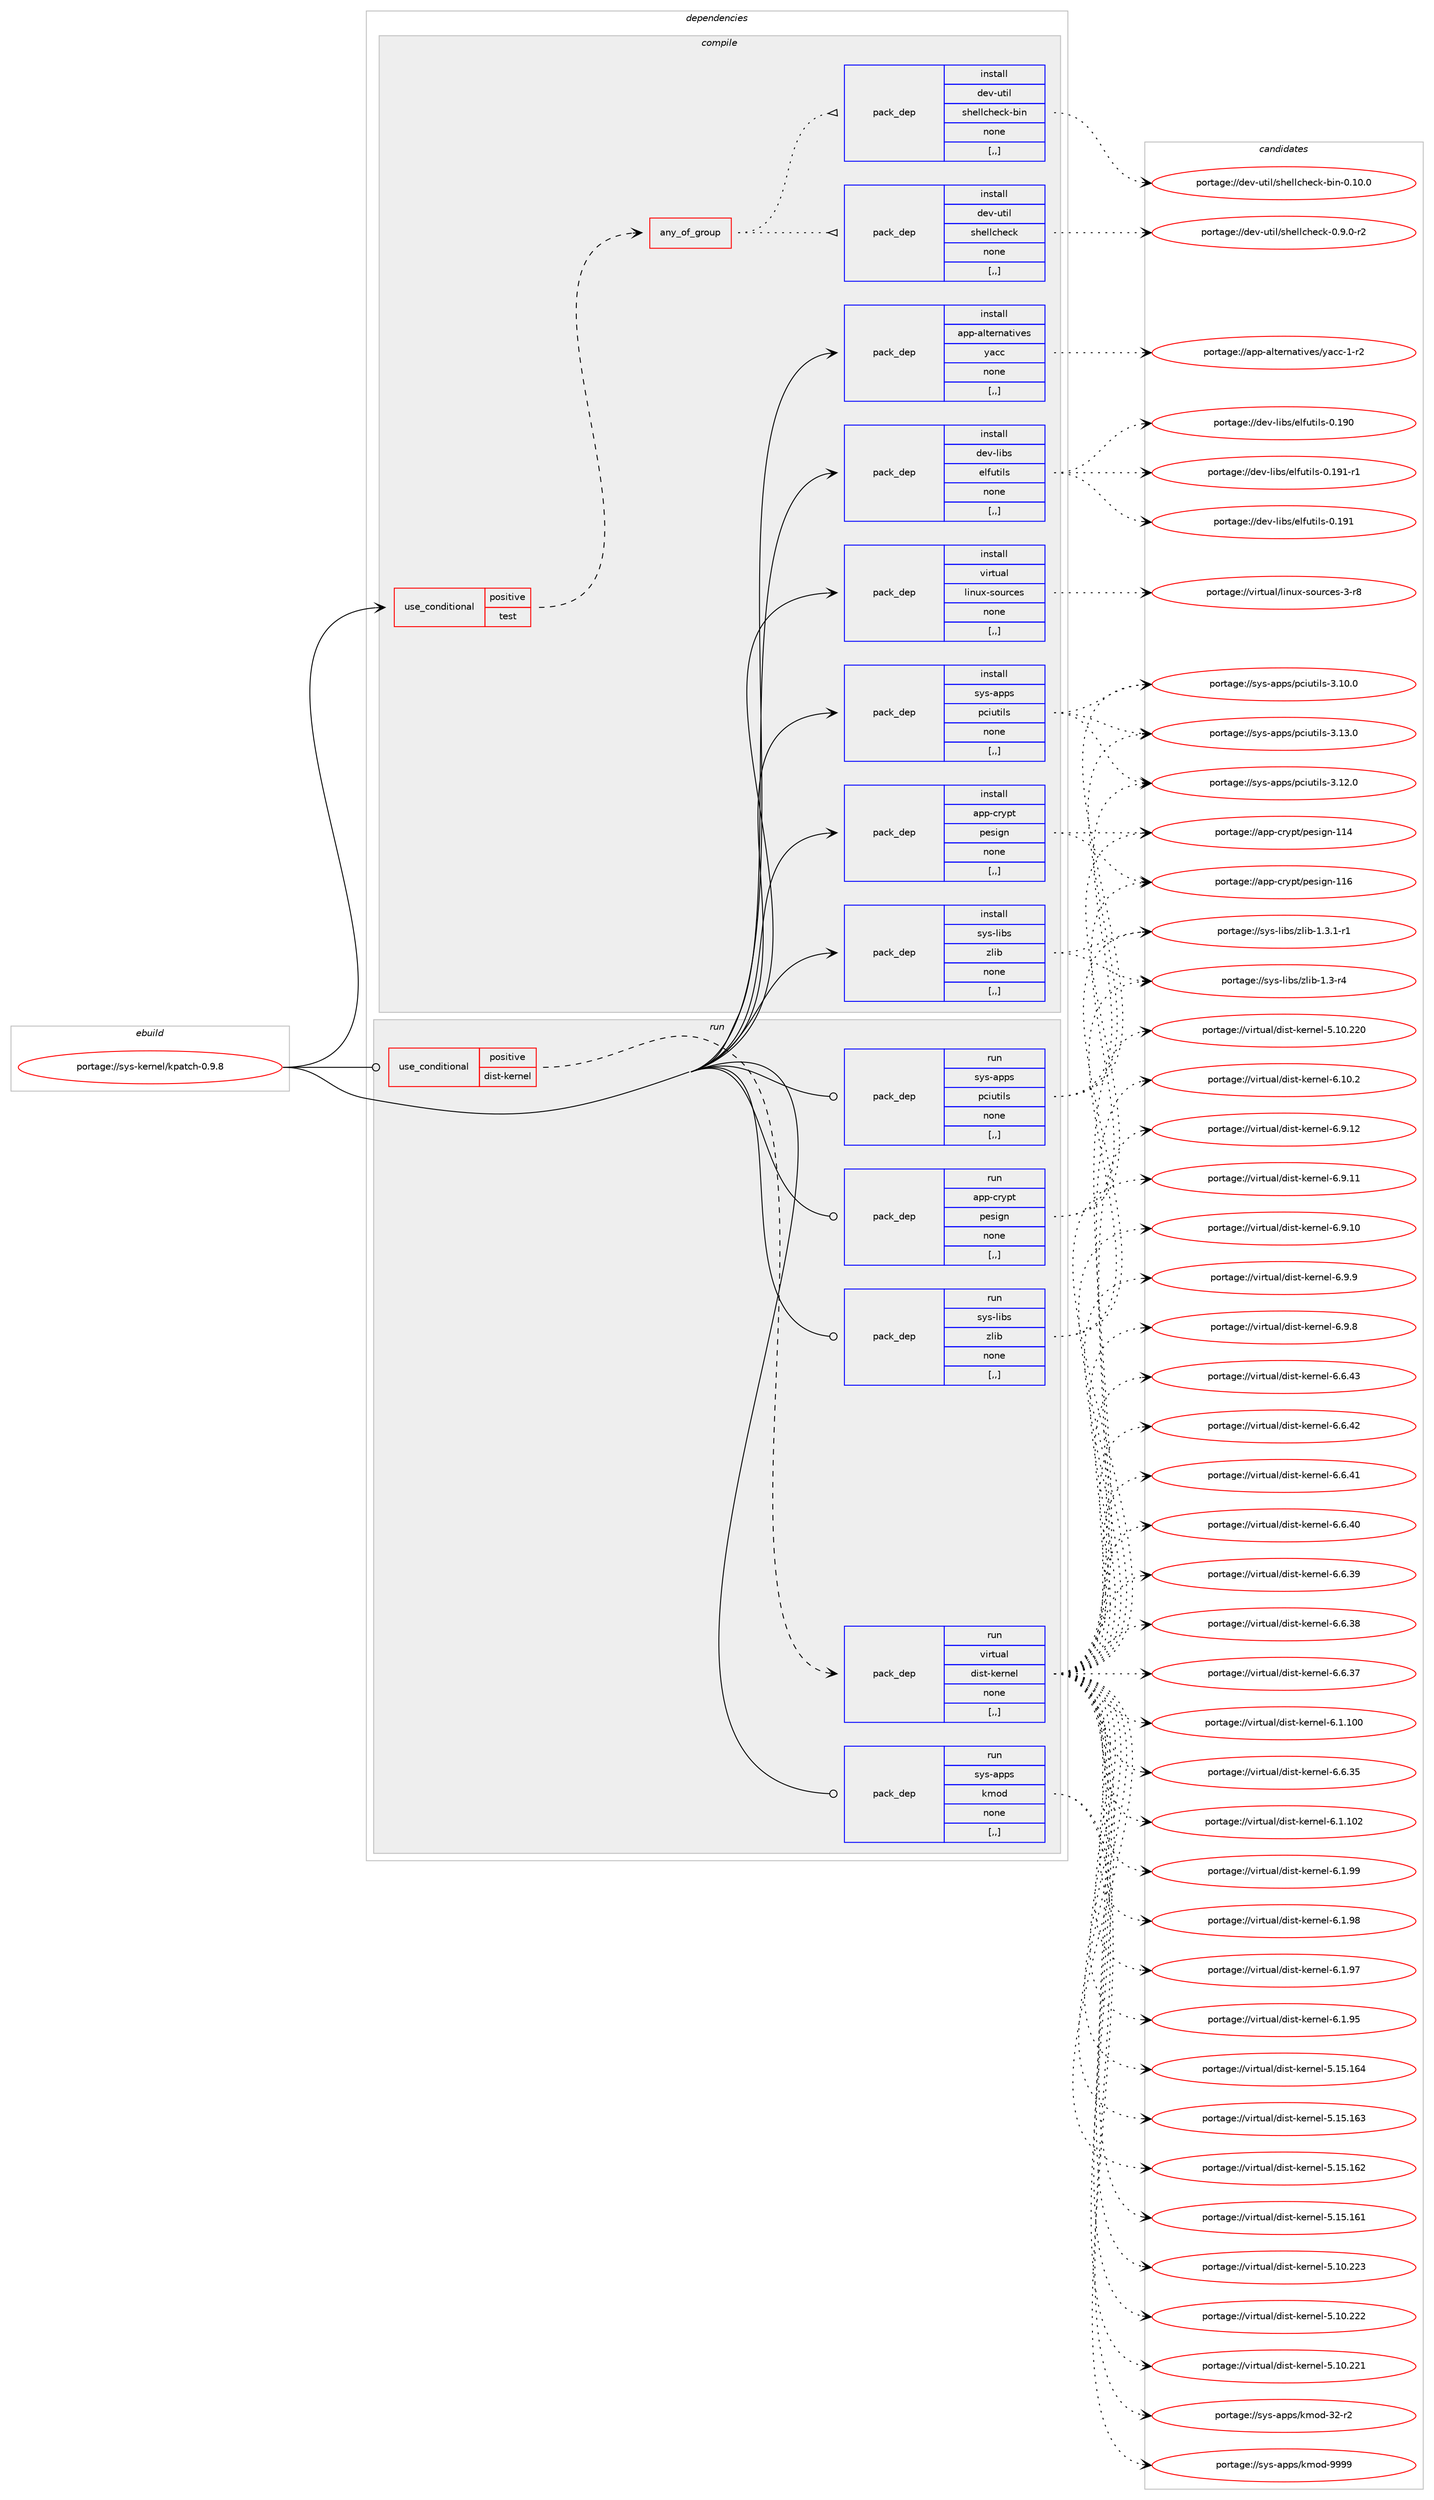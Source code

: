 digraph prolog {

# *************
# Graph options
# *************

newrank=true;
concentrate=true;
compound=true;
graph [rankdir=LR,fontname=Helvetica,fontsize=10,ranksep=1.5];#, ranksep=2.5, nodesep=0.2];
edge  [arrowhead=vee];
node  [fontname=Helvetica,fontsize=10];

# **********
# The ebuild
# **********

subgraph cluster_leftcol {
color=gray;
label=<<i>ebuild</i>>;
id [label="portage://sys-kernel/kpatch-0.9.8", color=red, width=4, href="../sys-kernel/kpatch-0.9.8.svg"];
}

# ****************
# The dependencies
# ****************

subgraph cluster_midcol {
color=gray;
label=<<i>dependencies</i>>;
subgraph cluster_compile {
fillcolor="#eeeeee";
style=filled;
label=<<i>compile</i>>;
subgraph cond116844 {
dependency438870 [label=<<TABLE BORDER="0" CELLBORDER="1" CELLSPACING="0" CELLPADDING="4"><TR><TD ROWSPAN="3" CELLPADDING="10">use_conditional</TD></TR><TR><TD>positive</TD></TR><TR><TD>test</TD></TR></TABLE>>, shape=none, color=red];
subgraph any2764 {
dependency438871 [label=<<TABLE BORDER="0" CELLBORDER="1" CELLSPACING="0" CELLPADDING="4"><TR><TD CELLPADDING="10">any_of_group</TD></TR></TABLE>>, shape=none, color=red];subgraph pack319033 {
dependency438872 [label=<<TABLE BORDER="0" CELLBORDER="1" CELLSPACING="0" CELLPADDING="4" WIDTH="220"><TR><TD ROWSPAN="6" CELLPADDING="30">pack_dep</TD></TR><TR><TD WIDTH="110">install</TD></TR><TR><TD>dev-util</TD></TR><TR><TD>shellcheck-bin</TD></TR><TR><TD>none</TD></TR><TR><TD>[,,]</TD></TR></TABLE>>, shape=none, color=blue];
}
dependency438871:e -> dependency438872:w [weight=20,style="dotted",arrowhead="oinv"];
subgraph pack319034 {
dependency438873 [label=<<TABLE BORDER="0" CELLBORDER="1" CELLSPACING="0" CELLPADDING="4" WIDTH="220"><TR><TD ROWSPAN="6" CELLPADDING="30">pack_dep</TD></TR><TR><TD WIDTH="110">install</TD></TR><TR><TD>dev-util</TD></TR><TR><TD>shellcheck</TD></TR><TR><TD>none</TD></TR><TR><TD>[,,]</TD></TR></TABLE>>, shape=none, color=blue];
}
dependency438871:e -> dependency438873:w [weight=20,style="dotted",arrowhead="oinv"];
}
dependency438870:e -> dependency438871:w [weight=20,style="dashed",arrowhead="vee"];
}
id:e -> dependency438870:w [weight=20,style="solid",arrowhead="vee"];
subgraph pack319035 {
dependency438874 [label=<<TABLE BORDER="0" CELLBORDER="1" CELLSPACING="0" CELLPADDING="4" WIDTH="220"><TR><TD ROWSPAN="6" CELLPADDING="30">pack_dep</TD></TR><TR><TD WIDTH="110">install</TD></TR><TR><TD>app-alternatives</TD></TR><TR><TD>yacc</TD></TR><TR><TD>none</TD></TR><TR><TD>[,,]</TD></TR></TABLE>>, shape=none, color=blue];
}
id:e -> dependency438874:w [weight=20,style="solid",arrowhead="vee"];
subgraph pack319036 {
dependency438875 [label=<<TABLE BORDER="0" CELLBORDER="1" CELLSPACING="0" CELLPADDING="4" WIDTH="220"><TR><TD ROWSPAN="6" CELLPADDING="30">pack_dep</TD></TR><TR><TD WIDTH="110">install</TD></TR><TR><TD>app-crypt</TD></TR><TR><TD>pesign</TD></TR><TR><TD>none</TD></TR><TR><TD>[,,]</TD></TR></TABLE>>, shape=none, color=blue];
}
id:e -> dependency438875:w [weight=20,style="solid",arrowhead="vee"];
subgraph pack319037 {
dependency438876 [label=<<TABLE BORDER="0" CELLBORDER="1" CELLSPACING="0" CELLPADDING="4" WIDTH="220"><TR><TD ROWSPAN="6" CELLPADDING="30">pack_dep</TD></TR><TR><TD WIDTH="110">install</TD></TR><TR><TD>dev-libs</TD></TR><TR><TD>elfutils</TD></TR><TR><TD>none</TD></TR><TR><TD>[,,]</TD></TR></TABLE>>, shape=none, color=blue];
}
id:e -> dependency438876:w [weight=20,style="solid",arrowhead="vee"];
subgraph pack319038 {
dependency438877 [label=<<TABLE BORDER="0" CELLBORDER="1" CELLSPACING="0" CELLPADDING="4" WIDTH="220"><TR><TD ROWSPAN="6" CELLPADDING="30">pack_dep</TD></TR><TR><TD WIDTH="110">install</TD></TR><TR><TD>sys-apps</TD></TR><TR><TD>pciutils</TD></TR><TR><TD>none</TD></TR><TR><TD>[,,]</TD></TR></TABLE>>, shape=none, color=blue];
}
id:e -> dependency438877:w [weight=20,style="solid",arrowhead="vee"];
subgraph pack319039 {
dependency438878 [label=<<TABLE BORDER="0" CELLBORDER="1" CELLSPACING="0" CELLPADDING="4" WIDTH="220"><TR><TD ROWSPAN="6" CELLPADDING="30">pack_dep</TD></TR><TR><TD WIDTH="110">install</TD></TR><TR><TD>sys-libs</TD></TR><TR><TD>zlib</TD></TR><TR><TD>none</TD></TR><TR><TD>[,,]</TD></TR></TABLE>>, shape=none, color=blue];
}
id:e -> dependency438878:w [weight=20,style="solid",arrowhead="vee"];
subgraph pack319040 {
dependency438879 [label=<<TABLE BORDER="0" CELLBORDER="1" CELLSPACING="0" CELLPADDING="4" WIDTH="220"><TR><TD ROWSPAN="6" CELLPADDING="30">pack_dep</TD></TR><TR><TD WIDTH="110">install</TD></TR><TR><TD>virtual</TD></TR><TR><TD>linux-sources</TD></TR><TR><TD>none</TD></TR><TR><TD>[,,]</TD></TR></TABLE>>, shape=none, color=blue];
}
id:e -> dependency438879:w [weight=20,style="solid",arrowhead="vee"];
}
subgraph cluster_compileandrun {
fillcolor="#eeeeee";
style=filled;
label=<<i>compile and run</i>>;
}
subgraph cluster_run {
fillcolor="#eeeeee";
style=filled;
label=<<i>run</i>>;
subgraph cond116845 {
dependency438880 [label=<<TABLE BORDER="0" CELLBORDER="1" CELLSPACING="0" CELLPADDING="4"><TR><TD ROWSPAN="3" CELLPADDING="10">use_conditional</TD></TR><TR><TD>positive</TD></TR><TR><TD>dist-kernel</TD></TR></TABLE>>, shape=none, color=red];
subgraph pack319041 {
dependency438881 [label=<<TABLE BORDER="0" CELLBORDER="1" CELLSPACING="0" CELLPADDING="4" WIDTH="220"><TR><TD ROWSPAN="6" CELLPADDING="30">pack_dep</TD></TR><TR><TD WIDTH="110">run</TD></TR><TR><TD>virtual</TD></TR><TR><TD>dist-kernel</TD></TR><TR><TD>none</TD></TR><TR><TD>[,,]</TD></TR></TABLE>>, shape=none, color=blue];
}
dependency438880:e -> dependency438881:w [weight=20,style="dashed",arrowhead="vee"];
}
id:e -> dependency438880:w [weight=20,style="solid",arrowhead="odot"];
subgraph pack319042 {
dependency438882 [label=<<TABLE BORDER="0" CELLBORDER="1" CELLSPACING="0" CELLPADDING="4" WIDTH="220"><TR><TD ROWSPAN="6" CELLPADDING="30">pack_dep</TD></TR><TR><TD WIDTH="110">run</TD></TR><TR><TD>app-crypt</TD></TR><TR><TD>pesign</TD></TR><TR><TD>none</TD></TR><TR><TD>[,,]</TD></TR></TABLE>>, shape=none, color=blue];
}
id:e -> dependency438882:w [weight=20,style="solid",arrowhead="odot"];
subgraph pack319043 {
dependency438883 [label=<<TABLE BORDER="0" CELLBORDER="1" CELLSPACING="0" CELLPADDING="4" WIDTH="220"><TR><TD ROWSPAN="6" CELLPADDING="30">pack_dep</TD></TR><TR><TD WIDTH="110">run</TD></TR><TR><TD>sys-apps</TD></TR><TR><TD>kmod</TD></TR><TR><TD>none</TD></TR><TR><TD>[,,]</TD></TR></TABLE>>, shape=none, color=blue];
}
id:e -> dependency438883:w [weight=20,style="solid",arrowhead="odot"];
subgraph pack319044 {
dependency438884 [label=<<TABLE BORDER="0" CELLBORDER="1" CELLSPACING="0" CELLPADDING="4" WIDTH="220"><TR><TD ROWSPAN="6" CELLPADDING="30">pack_dep</TD></TR><TR><TD WIDTH="110">run</TD></TR><TR><TD>sys-apps</TD></TR><TR><TD>pciutils</TD></TR><TR><TD>none</TD></TR><TR><TD>[,,]</TD></TR></TABLE>>, shape=none, color=blue];
}
id:e -> dependency438884:w [weight=20,style="solid",arrowhead="odot"];
subgraph pack319045 {
dependency438885 [label=<<TABLE BORDER="0" CELLBORDER="1" CELLSPACING="0" CELLPADDING="4" WIDTH="220"><TR><TD ROWSPAN="6" CELLPADDING="30">pack_dep</TD></TR><TR><TD WIDTH="110">run</TD></TR><TR><TD>sys-libs</TD></TR><TR><TD>zlib</TD></TR><TR><TD>none</TD></TR><TR><TD>[,,]</TD></TR></TABLE>>, shape=none, color=blue];
}
id:e -> dependency438885:w [weight=20,style="solid",arrowhead="odot"];
}
}

# **************
# The candidates
# **************

subgraph cluster_choices {
rank=same;
color=gray;
label=<<i>candidates</i>>;

subgraph choice319033 {
color=black;
nodesep=1;
choice10010111845117116105108471151041011081089910410199107459810511045484649484648 [label="portage://dev-util/shellcheck-bin-0.10.0", color=red, width=4,href="../dev-util/shellcheck-bin-0.10.0.svg"];
dependency438872:e -> choice10010111845117116105108471151041011081089910410199107459810511045484649484648:w [style=dotted,weight="100"];
}
subgraph choice319034 {
color=black;
nodesep=1;
choice100101118451171161051084711510410110810899104101991074548465746484511450 [label="portage://dev-util/shellcheck-0.9.0-r2", color=red, width=4,href="../dev-util/shellcheck-0.9.0-r2.svg"];
dependency438873:e -> choice100101118451171161051084711510410110810899104101991074548465746484511450:w [style=dotted,weight="100"];
}
subgraph choice319035 {
color=black;
nodesep=1;
choice971121124597108116101114110971161051181011154712197999945494511450 [label="portage://app-alternatives/yacc-1-r2", color=red, width=4,href="../app-alternatives/yacc-1-r2.svg"];
dependency438874:e -> choice971121124597108116101114110971161051181011154712197999945494511450:w [style=dotted,weight="100"];
}
subgraph choice319036 {
color=black;
nodesep=1;
choice9711211245991141211121164711210111510510311045494954 [label="portage://app-crypt/pesign-116", color=red, width=4,href="../app-crypt/pesign-116.svg"];
choice9711211245991141211121164711210111510510311045494952 [label="portage://app-crypt/pesign-114", color=red, width=4,href="../app-crypt/pesign-114.svg"];
dependency438875:e -> choice9711211245991141211121164711210111510510311045494954:w [style=dotted,weight="100"];
dependency438875:e -> choice9711211245991141211121164711210111510510311045494952:w [style=dotted,weight="100"];
}
subgraph choice319037 {
color=black;
nodesep=1;
choice1001011184510810598115471011081021171161051081154548464957494511449 [label="portage://dev-libs/elfutils-0.191-r1", color=red, width=4,href="../dev-libs/elfutils-0.191-r1.svg"];
choice100101118451081059811547101108102117116105108115454846495749 [label="portage://dev-libs/elfutils-0.191", color=red, width=4,href="../dev-libs/elfutils-0.191.svg"];
choice100101118451081059811547101108102117116105108115454846495748 [label="portage://dev-libs/elfutils-0.190", color=red, width=4,href="../dev-libs/elfutils-0.190.svg"];
dependency438876:e -> choice1001011184510810598115471011081021171161051081154548464957494511449:w [style=dotted,weight="100"];
dependency438876:e -> choice100101118451081059811547101108102117116105108115454846495749:w [style=dotted,weight="100"];
dependency438876:e -> choice100101118451081059811547101108102117116105108115454846495748:w [style=dotted,weight="100"];
}
subgraph choice319038 {
color=black;
nodesep=1;
choice1151211154597112112115471129910511711610510811545514649514648 [label="portage://sys-apps/pciutils-3.13.0", color=red, width=4,href="../sys-apps/pciutils-3.13.0.svg"];
choice1151211154597112112115471129910511711610510811545514649504648 [label="portage://sys-apps/pciutils-3.12.0", color=red, width=4,href="../sys-apps/pciutils-3.12.0.svg"];
choice1151211154597112112115471129910511711610510811545514649484648 [label="portage://sys-apps/pciutils-3.10.0", color=red, width=4,href="../sys-apps/pciutils-3.10.0.svg"];
dependency438877:e -> choice1151211154597112112115471129910511711610510811545514649514648:w [style=dotted,weight="100"];
dependency438877:e -> choice1151211154597112112115471129910511711610510811545514649504648:w [style=dotted,weight="100"];
dependency438877:e -> choice1151211154597112112115471129910511711610510811545514649484648:w [style=dotted,weight="100"];
}
subgraph choice319039 {
color=black;
nodesep=1;
choice115121115451081059811547122108105984549465146494511449 [label="portage://sys-libs/zlib-1.3.1-r1", color=red, width=4,href="../sys-libs/zlib-1.3.1-r1.svg"];
choice11512111545108105981154712210810598454946514511452 [label="portage://sys-libs/zlib-1.3-r4", color=red, width=4,href="../sys-libs/zlib-1.3-r4.svg"];
dependency438878:e -> choice115121115451081059811547122108105984549465146494511449:w [style=dotted,weight="100"];
dependency438878:e -> choice11512111545108105981154712210810598454946514511452:w [style=dotted,weight="100"];
}
subgraph choice319040 {
color=black;
nodesep=1;
choice1181051141161179710847108105110117120451151111171149910111545514511456 [label="portage://virtual/linux-sources-3-r8", color=red, width=4,href="../virtual/linux-sources-3-r8.svg"];
dependency438879:e -> choice1181051141161179710847108105110117120451151111171149910111545514511456:w [style=dotted,weight="100"];
}
subgraph choice319041 {
color=black;
nodesep=1;
choice11810511411611797108471001051151164510710111411010110845544649484650 [label="portage://virtual/dist-kernel-6.10.2", color=red, width=4,href="../virtual/dist-kernel-6.10.2.svg"];
choice11810511411611797108471001051151164510710111411010110845544657464950 [label="portage://virtual/dist-kernel-6.9.12", color=red, width=4,href="../virtual/dist-kernel-6.9.12.svg"];
choice11810511411611797108471001051151164510710111411010110845544657464949 [label="portage://virtual/dist-kernel-6.9.11", color=red, width=4,href="../virtual/dist-kernel-6.9.11.svg"];
choice11810511411611797108471001051151164510710111411010110845544657464948 [label="portage://virtual/dist-kernel-6.9.10", color=red, width=4,href="../virtual/dist-kernel-6.9.10.svg"];
choice118105114116117971084710010511511645107101114110101108455446574657 [label="portage://virtual/dist-kernel-6.9.9", color=red, width=4,href="../virtual/dist-kernel-6.9.9.svg"];
choice118105114116117971084710010511511645107101114110101108455446574656 [label="portage://virtual/dist-kernel-6.9.8", color=red, width=4,href="../virtual/dist-kernel-6.9.8.svg"];
choice11810511411611797108471001051151164510710111411010110845544654465251 [label="portage://virtual/dist-kernel-6.6.43", color=red, width=4,href="../virtual/dist-kernel-6.6.43.svg"];
choice11810511411611797108471001051151164510710111411010110845544654465250 [label="portage://virtual/dist-kernel-6.6.42", color=red, width=4,href="../virtual/dist-kernel-6.6.42.svg"];
choice11810511411611797108471001051151164510710111411010110845544654465249 [label="portage://virtual/dist-kernel-6.6.41", color=red, width=4,href="../virtual/dist-kernel-6.6.41.svg"];
choice11810511411611797108471001051151164510710111411010110845544654465248 [label="portage://virtual/dist-kernel-6.6.40", color=red, width=4,href="../virtual/dist-kernel-6.6.40.svg"];
choice11810511411611797108471001051151164510710111411010110845544654465157 [label="portage://virtual/dist-kernel-6.6.39", color=red, width=4,href="../virtual/dist-kernel-6.6.39.svg"];
choice11810511411611797108471001051151164510710111411010110845544654465156 [label="portage://virtual/dist-kernel-6.6.38", color=red, width=4,href="../virtual/dist-kernel-6.6.38.svg"];
choice11810511411611797108471001051151164510710111411010110845544654465155 [label="portage://virtual/dist-kernel-6.6.37", color=red, width=4,href="../virtual/dist-kernel-6.6.37.svg"];
choice11810511411611797108471001051151164510710111411010110845544654465153 [label="portage://virtual/dist-kernel-6.6.35", color=red, width=4,href="../virtual/dist-kernel-6.6.35.svg"];
choice1181051141161179710847100105115116451071011141101011084554464946494850 [label="portage://virtual/dist-kernel-6.1.102", color=red, width=4,href="../virtual/dist-kernel-6.1.102.svg"];
choice1181051141161179710847100105115116451071011141101011084554464946494848 [label="portage://virtual/dist-kernel-6.1.100", color=red, width=4,href="../virtual/dist-kernel-6.1.100.svg"];
choice11810511411611797108471001051151164510710111411010110845544649465757 [label="portage://virtual/dist-kernel-6.1.99", color=red, width=4,href="../virtual/dist-kernel-6.1.99.svg"];
choice11810511411611797108471001051151164510710111411010110845544649465756 [label="portage://virtual/dist-kernel-6.1.98", color=red, width=4,href="../virtual/dist-kernel-6.1.98.svg"];
choice11810511411611797108471001051151164510710111411010110845544649465755 [label="portage://virtual/dist-kernel-6.1.97", color=red, width=4,href="../virtual/dist-kernel-6.1.97.svg"];
choice11810511411611797108471001051151164510710111411010110845544649465753 [label="portage://virtual/dist-kernel-6.1.95", color=red, width=4,href="../virtual/dist-kernel-6.1.95.svg"];
choice118105114116117971084710010511511645107101114110101108455346495346495452 [label="portage://virtual/dist-kernel-5.15.164", color=red, width=4,href="../virtual/dist-kernel-5.15.164.svg"];
choice118105114116117971084710010511511645107101114110101108455346495346495451 [label="portage://virtual/dist-kernel-5.15.163", color=red, width=4,href="../virtual/dist-kernel-5.15.163.svg"];
choice118105114116117971084710010511511645107101114110101108455346495346495450 [label="portage://virtual/dist-kernel-5.15.162", color=red, width=4,href="../virtual/dist-kernel-5.15.162.svg"];
choice118105114116117971084710010511511645107101114110101108455346495346495449 [label="portage://virtual/dist-kernel-5.15.161", color=red, width=4,href="../virtual/dist-kernel-5.15.161.svg"];
choice118105114116117971084710010511511645107101114110101108455346494846505051 [label="portage://virtual/dist-kernel-5.10.223", color=red, width=4,href="../virtual/dist-kernel-5.10.223.svg"];
choice118105114116117971084710010511511645107101114110101108455346494846505050 [label="portage://virtual/dist-kernel-5.10.222", color=red, width=4,href="../virtual/dist-kernel-5.10.222.svg"];
choice118105114116117971084710010511511645107101114110101108455346494846505049 [label="portage://virtual/dist-kernel-5.10.221", color=red, width=4,href="../virtual/dist-kernel-5.10.221.svg"];
choice118105114116117971084710010511511645107101114110101108455346494846505048 [label="portage://virtual/dist-kernel-5.10.220", color=red, width=4,href="../virtual/dist-kernel-5.10.220.svg"];
dependency438881:e -> choice11810511411611797108471001051151164510710111411010110845544649484650:w [style=dotted,weight="100"];
dependency438881:e -> choice11810511411611797108471001051151164510710111411010110845544657464950:w [style=dotted,weight="100"];
dependency438881:e -> choice11810511411611797108471001051151164510710111411010110845544657464949:w [style=dotted,weight="100"];
dependency438881:e -> choice11810511411611797108471001051151164510710111411010110845544657464948:w [style=dotted,weight="100"];
dependency438881:e -> choice118105114116117971084710010511511645107101114110101108455446574657:w [style=dotted,weight="100"];
dependency438881:e -> choice118105114116117971084710010511511645107101114110101108455446574656:w [style=dotted,weight="100"];
dependency438881:e -> choice11810511411611797108471001051151164510710111411010110845544654465251:w [style=dotted,weight="100"];
dependency438881:e -> choice11810511411611797108471001051151164510710111411010110845544654465250:w [style=dotted,weight="100"];
dependency438881:e -> choice11810511411611797108471001051151164510710111411010110845544654465249:w [style=dotted,weight="100"];
dependency438881:e -> choice11810511411611797108471001051151164510710111411010110845544654465248:w [style=dotted,weight="100"];
dependency438881:e -> choice11810511411611797108471001051151164510710111411010110845544654465157:w [style=dotted,weight="100"];
dependency438881:e -> choice11810511411611797108471001051151164510710111411010110845544654465156:w [style=dotted,weight="100"];
dependency438881:e -> choice11810511411611797108471001051151164510710111411010110845544654465155:w [style=dotted,weight="100"];
dependency438881:e -> choice11810511411611797108471001051151164510710111411010110845544654465153:w [style=dotted,weight="100"];
dependency438881:e -> choice1181051141161179710847100105115116451071011141101011084554464946494850:w [style=dotted,weight="100"];
dependency438881:e -> choice1181051141161179710847100105115116451071011141101011084554464946494848:w [style=dotted,weight="100"];
dependency438881:e -> choice11810511411611797108471001051151164510710111411010110845544649465757:w [style=dotted,weight="100"];
dependency438881:e -> choice11810511411611797108471001051151164510710111411010110845544649465756:w [style=dotted,weight="100"];
dependency438881:e -> choice11810511411611797108471001051151164510710111411010110845544649465755:w [style=dotted,weight="100"];
dependency438881:e -> choice11810511411611797108471001051151164510710111411010110845544649465753:w [style=dotted,weight="100"];
dependency438881:e -> choice118105114116117971084710010511511645107101114110101108455346495346495452:w [style=dotted,weight="100"];
dependency438881:e -> choice118105114116117971084710010511511645107101114110101108455346495346495451:w [style=dotted,weight="100"];
dependency438881:e -> choice118105114116117971084710010511511645107101114110101108455346495346495450:w [style=dotted,weight="100"];
dependency438881:e -> choice118105114116117971084710010511511645107101114110101108455346495346495449:w [style=dotted,weight="100"];
dependency438881:e -> choice118105114116117971084710010511511645107101114110101108455346494846505051:w [style=dotted,weight="100"];
dependency438881:e -> choice118105114116117971084710010511511645107101114110101108455346494846505050:w [style=dotted,weight="100"];
dependency438881:e -> choice118105114116117971084710010511511645107101114110101108455346494846505049:w [style=dotted,weight="100"];
dependency438881:e -> choice118105114116117971084710010511511645107101114110101108455346494846505048:w [style=dotted,weight="100"];
}
subgraph choice319042 {
color=black;
nodesep=1;
choice9711211245991141211121164711210111510510311045494954 [label="portage://app-crypt/pesign-116", color=red, width=4,href="../app-crypt/pesign-116.svg"];
choice9711211245991141211121164711210111510510311045494952 [label="portage://app-crypt/pesign-114", color=red, width=4,href="../app-crypt/pesign-114.svg"];
dependency438882:e -> choice9711211245991141211121164711210111510510311045494954:w [style=dotted,weight="100"];
dependency438882:e -> choice9711211245991141211121164711210111510510311045494952:w [style=dotted,weight="100"];
}
subgraph choice319043 {
color=black;
nodesep=1;
choice1151211154597112112115471071091111004557575757 [label="portage://sys-apps/kmod-9999", color=red, width=4,href="../sys-apps/kmod-9999.svg"];
choice1151211154597112112115471071091111004551504511450 [label="portage://sys-apps/kmod-32-r2", color=red, width=4,href="../sys-apps/kmod-32-r2.svg"];
dependency438883:e -> choice1151211154597112112115471071091111004557575757:w [style=dotted,weight="100"];
dependency438883:e -> choice1151211154597112112115471071091111004551504511450:w [style=dotted,weight="100"];
}
subgraph choice319044 {
color=black;
nodesep=1;
choice1151211154597112112115471129910511711610510811545514649514648 [label="portage://sys-apps/pciutils-3.13.0", color=red, width=4,href="../sys-apps/pciutils-3.13.0.svg"];
choice1151211154597112112115471129910511711610510811545514649504648 [label="portage://sys-apps/pciutils-3.12.0", color=red, width=4,href="../sys-apps/pciutils-3.12.0.svg"];
choice1151211154597112112115471129910511711610510811545514649484648 [label="portage://sys-apps/pciutils-3.10.0", color=red, width=4,href="../sys-apps/pciutils-3.10.0.svg"];
dependency438884:e -> choice1151211154597112112115471129910511711610510811545514649514648:w [style=dotted,weight="100"];
dependency438884:e -> choice1151211154597112112115471129910511711610510811545514649504648:w [style=dotted,weight="100"];
dependency438884:e -> choice1151211154597112112115471129910511711610510811545514649484648:w [style=dotted,weight="100"];
}
subgraph choice319045 {
color=black;
nodesep=1;
choice115121115451081059811547122108105984549465146494511449 [label="portage://sys-libs/zlib-1.3.1-r1", color=red, width=4,href="../sys-libs/zlib-1.3.1-r1.svg"];
choice11512111545108105981154712210810598454946514511452 [label="portage://sys-libs/zlib-1.3-r4", color=red, width=4,href="../sys-libs/zlib-1.3-r4.svg"];
dependency438885:e -> choice115121115451081059811547122108105984549465146494511449:w [style=dotted,weight="100"];
dependency438885:e -> choice11512111545108105981154712210810598454946514511452:w [style=dotted,weight="100"];
}
}

}
